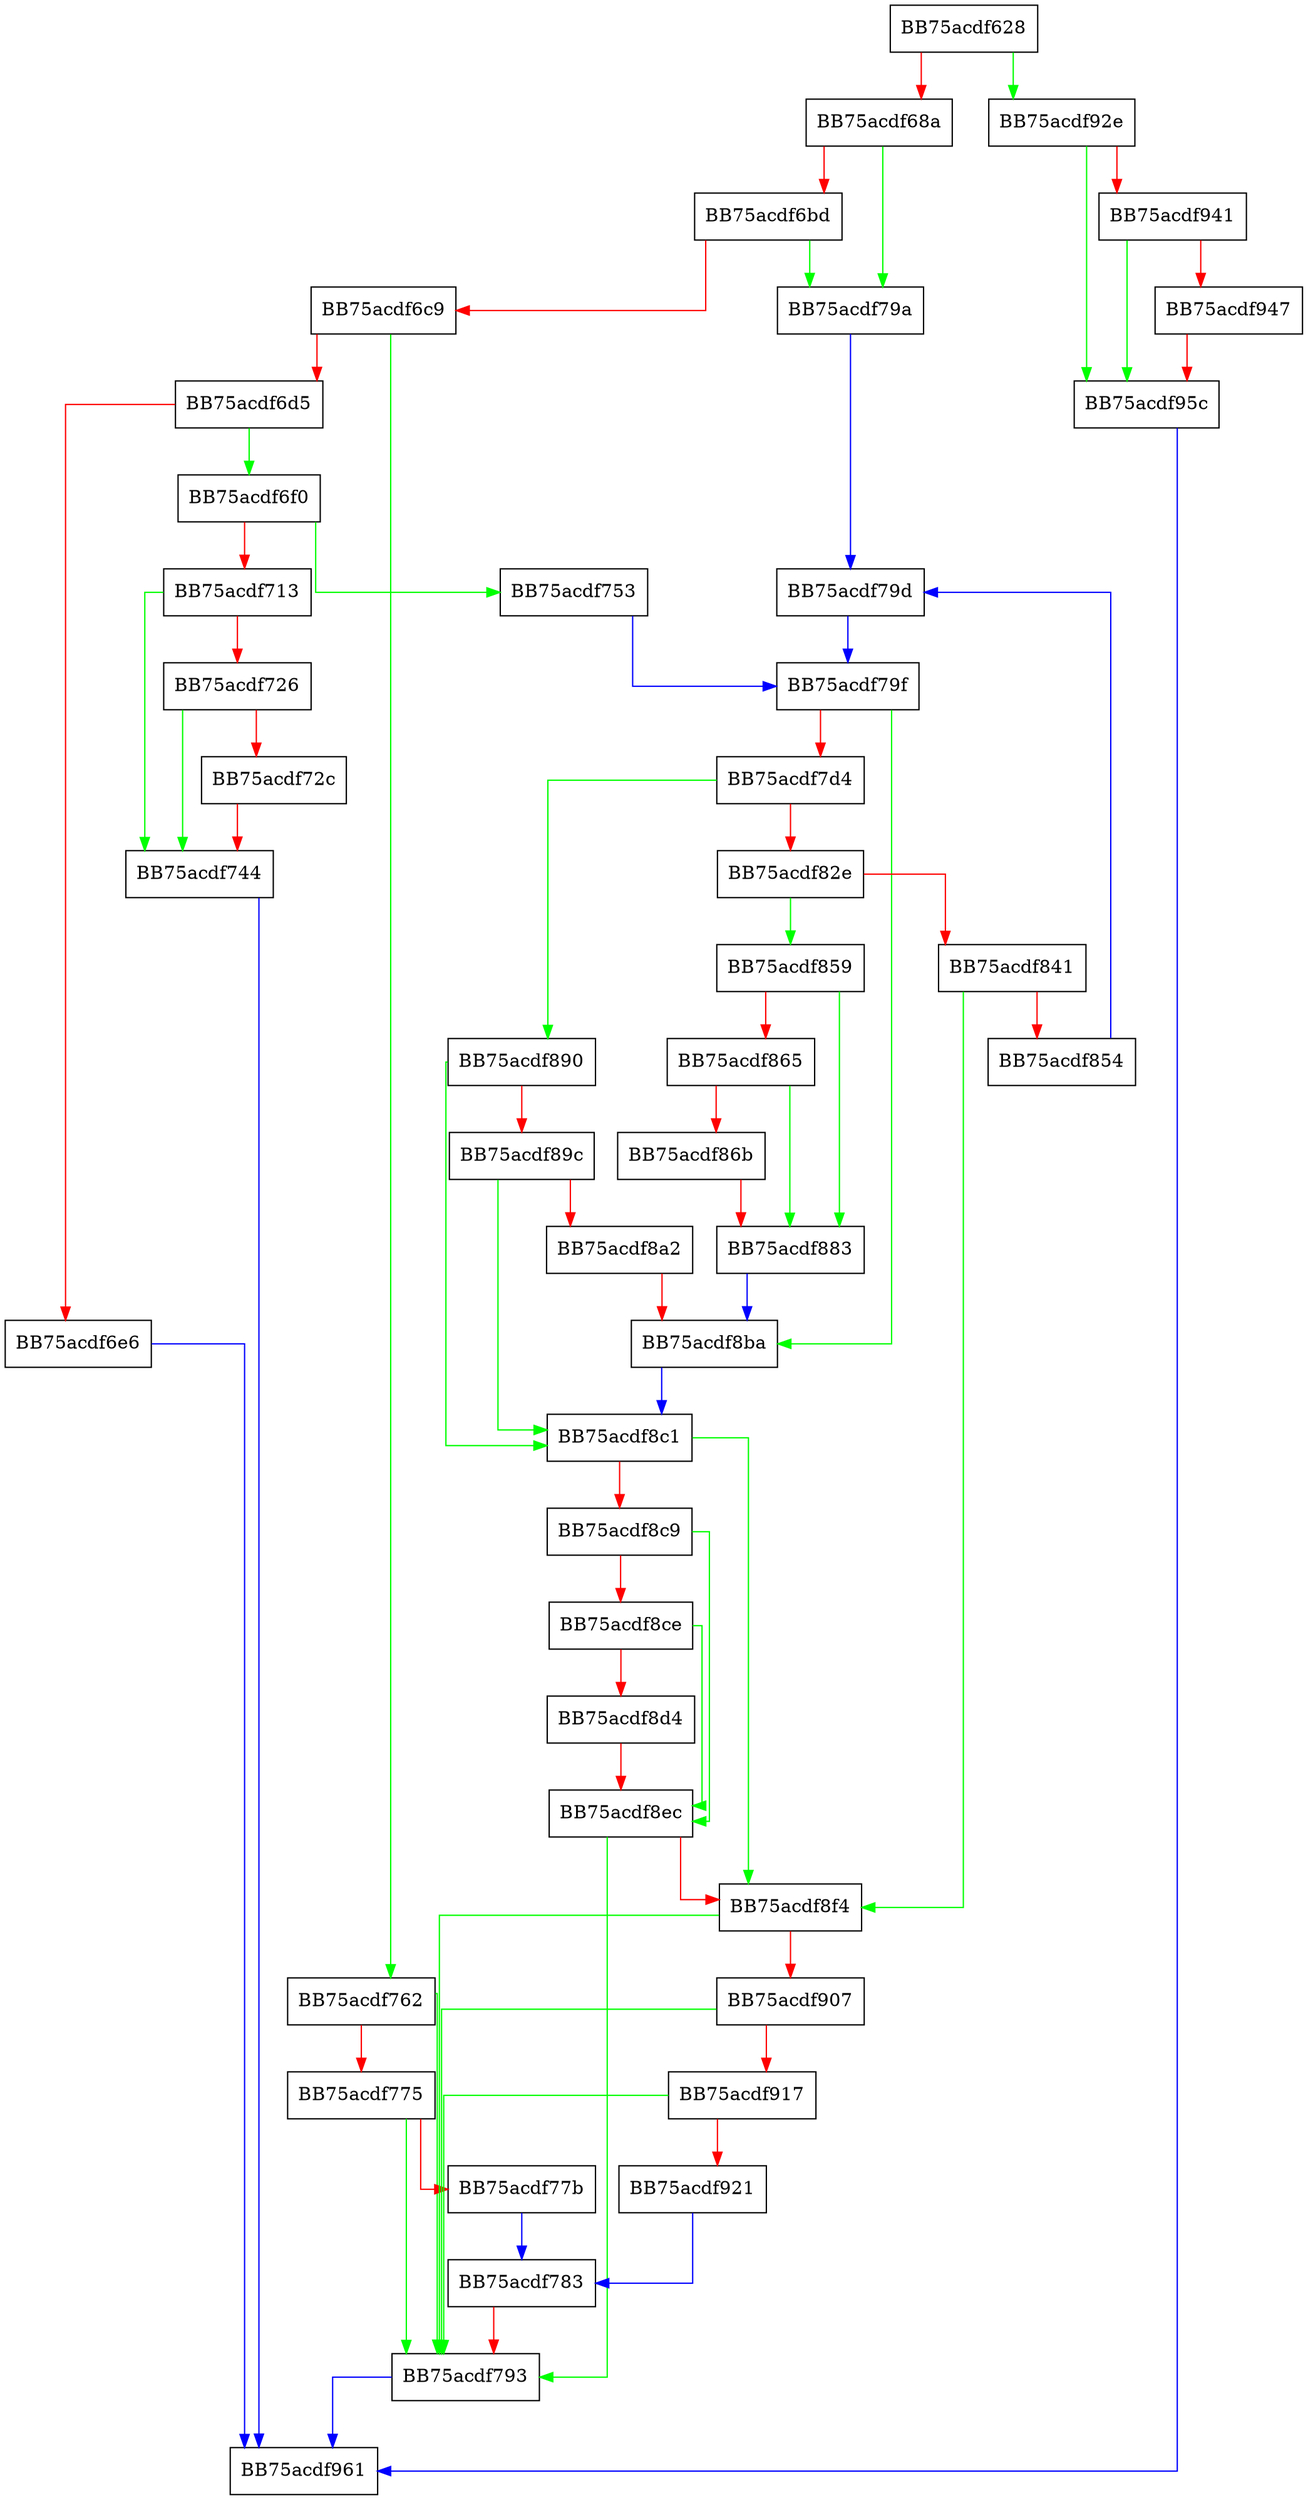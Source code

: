 digraph DeleteKeyFromHandle {
  node [shape="box"];
  graph [splines=ortho];
  BB75acdf628 -> BB75acdf92e [color="green"];
  BB75acdf628 -> BB75acdf68a [color="red"];
  BB75acdf68a -> BB75acdf79a [color="green"];
  BB75acdf68a -> BB75acdf6bd [color="red"];
  BB75acdf6bd -> BB75acdf79a [color="green"];
  BB75acdf6bd -> BB75acdf6c9 [color="red"];
  BB75acdf6c9 -> BB75acdf762 [color="green"];
  BB75acdf6c9 -> BB75acdf6d5 [color="red"];
  BB75acdf6d5 -> BB75acdf6f0 [color="green"];
  BB75acdf6d5 -> BB75acdf6e6 [color="red"];
  BB75acdf6e6 -> BB75acdf961 [color="blue"];
  BB75acdf6f0 -> BB75acdf753 [color="green"];
  BB75acdf6f0 -> BB75acdf713 [color="red"];
  BB75acdf713 -> BB75acdf744 [color="green"];
  BB75acdf713 -> BB75acdf726 [color="red"];
  BB75acdf726 -> BB75acdf744 [color="green"];
  BB75acdf726 -> BB75acdf72c [color="red"];
  BB75acdf72c -> BB75acdf744 [color="red"];
  BB75acdf744 -> BB75acdf961 [color="blue"];
  BB75acdf753 -> BB75acdf79f [color="blue"];
  BB75acdf762 -> BB75acdf793 [color="green"];
  BB75acdf762 -> BB75acdf775 [color="red"];
  BB75acdf775 -> BB75acdf793 [color="green"];
  BB75acdf775 -> BB75acdf77b [color="red"];
  BB75acdf77b -> BB75acdf783 [color="blue"];
  BB75acdf783 -> BB75acdf793 [color="red"];
  BB75acdf793 -> BB75acdf961 [color="blue"];
  BB75acdf79a -> BB75acdf79d [color="blue"];
  BB75acdf79d -> BB75acdf79f [color="blue"];
  BB75acdf79f -> BB75acdf8ba [color="green"];
  BB75acdf79f -> BB75acdf7d4 [color="red"];
  BB75acdf7d4 -> BB75acdf890 [color="green"];
  BB75acdf7d4 -> BB75acdf82e [color="red"];
  BB75acdf82e -> BB75acdf859 [color="green"];
  BB75acdf82e -> BB75acdf841 [color="red"];
  BB75acdf841 -> BB75acdf8f4 [color="green"];
  BB75acdf841 -> BB75acdf854 [color="red"];
  BB75acdf854 -> BB75acdf79d [color="blue"];
  BB75acdf859 -> BB75acdf883 [color="green"];
  BB75acdf859 -> BB75acdf865 [color="red"];
  BB75acdf865 -> BB75acdf883 [color="green"];
  BB75acdf865 -> BB75acdf86b [color="red"];
  BB75acdf86b -> BB75acdf883 [color="red"];
  BB75acdf883 -> BB75acdf8ba [color="blue"];
  BB75acdf890 -> BB75acdf8c1 [color="green"];
  BB75acdf890 -> BB75acdf89c [color="red"];
  BB75acdf89c -> BB75acdf8c1 [color="green"];
  BB75acdf89c -> BB75acdf8a2 [color="red"];
  BB75acdf8a2 -> BB75acdf8ba [color="red"];
  BB75acdf8ba -> BB75acdf8c1 [color="blue"];
  BB75acdf8c1 -> BB75acdf8f4 [color="green"];
  BB75acdf8c1 -> BB75acdf8c9 [color="red"];
  BB75acdf8c9 -> BB75acdf8ec [color="green"];
  BB75acdf8c9 -> BB75acdf8ce [color="red"];
  BB75acdf8ce -> BB75acdf8ec [color="green"];
  BB75acdf8ce -> BB75acdf8d4 [color="red"];
  BB75acdf8d4 -> BB75acdf8ec [color="red"];
  BB75acdf8ec -> BB75acdf793 [color="green"];
  BB75acdf8ec -> BB75acdf8f4 [color="red"];
  BB75acdf8f4 -> BB75acdf793 [color="green"];
  BB75acdf8f4 -> BB75acdf907 [color="red"];
  BB75acdf907 -> BB75acdf793 [color="green"];
  BB75acdf907 -> BB75acdf917 [color="red"];
  BB75acdf917 -> BB75acdf793 [color="green"];
  BB75acdf917 -> BB75acdf921 [color="red"];
  BB75acdf921 -> BB75acdf783 [color="blue"];
  BB75acdf92e -> BB75acdf95c [color="green"];
  BB75acdf92e -> BB75acdf941 [color="red"];
  BB75acdf941 -> BB75acdf95c [color="green"];
  BB75acdf941 -> BB75acdf947 [color="red"];
  BB75acdf947 -> BB75acdf95c [color="red"];
  BB75acdf95c -> BB75acdf961 [color="blue"];
}